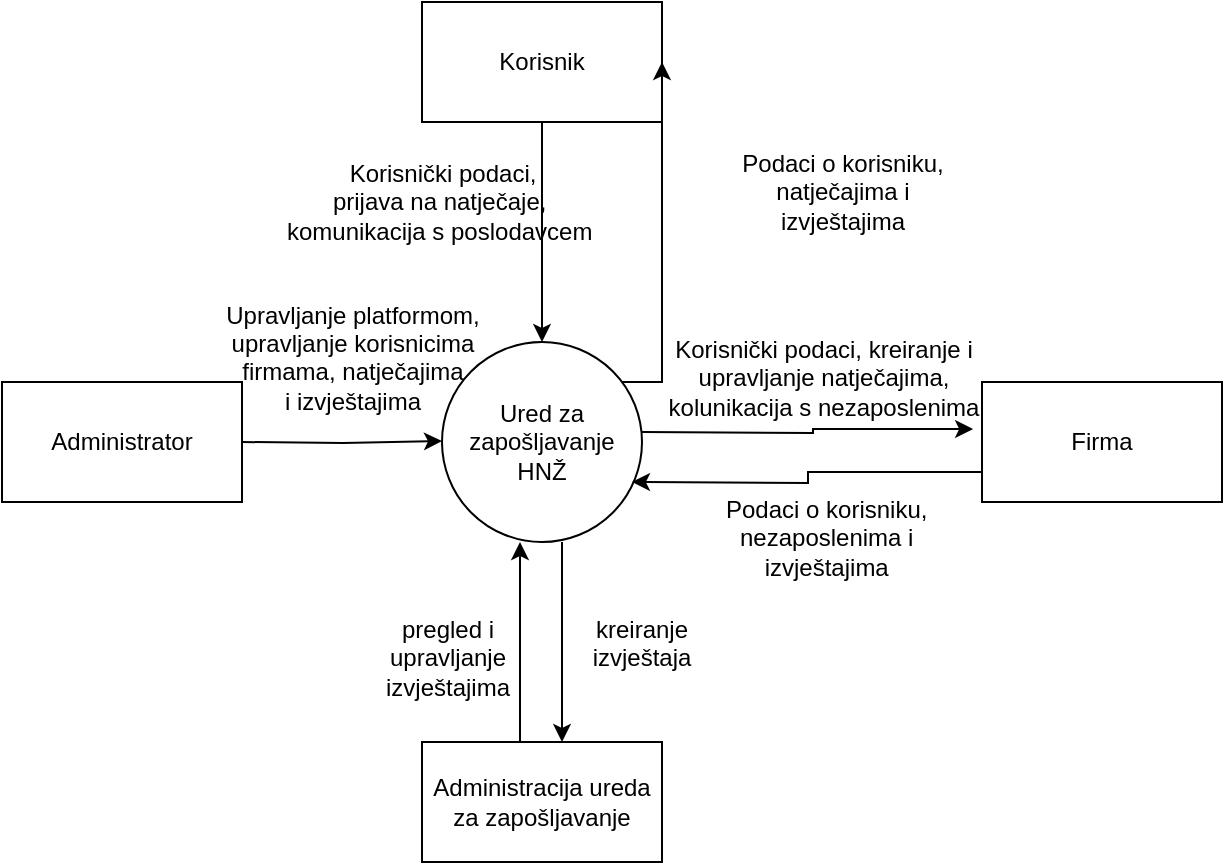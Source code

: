 <mxfile version="24.6.4" type="device">
  <diagram name="Page-1" id="21ORsQWHsIKUVIGTKt5p">
    <mxGraphModel dx="713" dy="985" grid="1" gridSize="10" guides="1" tooltips="1" connect="1" arrows="1" fold="1" page="1" pageScale="1" pageWidth="827" pageHeight="1169" math="0" shadow="0">
      <root>
        <mxCell id="0" />
        <mxCell id="1" parent="0" />
        <mxCell id="0hRfQC4m2FfKHqGu2-95-2" value="Ured za zapošljavanje HNŽ" style="ellipse;whiteSpace=wrap;html=1;aspect=fixed;" parent="1" vertex="1">
          <mxGeometry x="340" y="230" width="100" height="100" as="geometry" />
        </mxCell>
        <mxCell id="0hRfQC4m2FfKHqGu2-95-5" value="" style="edgeStyle=orthogonalEdgeStyle;rounded=0;orthogonalLoop=1;jettySize=auto;html=1;" parent="1" source="0hRfQC4m2FfKHqGu2-95-3" target="0hRfQC4m2FfKHqGu2-95-2" edge="1">
          <mxGeometry relative="1" as="geometry" />
        </mxCell>
        <mxCell id="0hRfQC4m2FfKHqGu2-95-3" value="Korisnik" style="rounded=0;whiteSpace=wrap;html=1;" parent="1" vertex="1">
          <mxGeometry x="330" y="60" width="120" height="60" as="geometry" />
        </mxCell>
        <mxCell id="0hRfQC4m2FfKHqGu2-95-10" value="Korisnički podaci,&lt;br&gt;prijava na natječaje,&amp;nbsp;&lt;div&gt;komunikacija s poslodavcem&amp;nbsp;&lt;/div&gt;" style="text;html=1;align=center;verticalAlign=middle;resizable=0;points=[];autosize=1;strokeColor=none;fillColor=none;" parent="1" vertex="1">
          <mxGeometry x="250" y="130" width="180" height="60" as="geometry" />
        </mxCell>
        <mxCell id="0hRfQC4m2FfKHqGu2-95-13" value="" style="edgeStyle=orthogonalEdgeStyle;rounded=0;orthogonalLoop=1;jettySize=auto;html=1;entryX=1;entryY=0.5;entryDx=0;entryDy=0;" parent="1" target="0hRfQC4m2FfKHqGu2-95-3" edge="1">
          <mxGeometry relative="1" as="geometry">
            <mxPoint x="430" y="250" as="sourcePoint" />
            <mxPoint x="444" y="70" as="targetPoint" />
            <Array as="points">
              <mxPoint x="450" y="250" />
            </Array>
          </mxGeometry>
        </mxCell>
        <mxCell id="0hRfQC4m2FfKHqGu2-95-14" value="Podaci o korisniku,&lt;br&gt;natječajima i &lt;br&gt;izvještajima" style="text;html=1;align=center;verticalAlign=middle;resizable=0;points=[];autosize=1;strokeColor=none;fillColor=none;" parent="1" vertex="1">
          <mxGeometry x="480" y="125" width="120" height="60" as="geometry" />
        </mxCell>
        <mxCell id="0hRfQC4m2FfKHqGu2-95-15" value="Administrator" style="rounded=0;whiteSpace=wrap;html=1;" parent="1" vertex="1">
          <mxGeometry x="120" y="250" width="120" height="60" as="geometry" />
        </mxCell>
        <mxCell id="0hRfQC4m2FfKHqGu2-95-16" value="" style="edgeStyle=orthogonalEdgeStyle;rounded=0;orthogonalLoop=1;jettySize=auto;html=1;" parent="1" edge="1">
          <mxGeometry relative="1" as="geometry">
            <mxPoint x="240" y="280" as="sourcePoint" />
            <mxPoint x="340" y="279.5" as="targetPoint" />
          </mxGeometry>
        </mxCell>
        <mxCell id="0hRfQC4m2FfKHqGu2-95-17" value="Upravljanje platformom,&lt;br&gt;upravljanje korisnicima &lt;br&gt;firmama, natječajima&lt;br&gt;i izvještajima&lt;br&gt;&amp;nbsp;" style="text;html=1;align=center;verticalAlign=middle;resizable=0;points=[];autosize=1;strokeColor=none;fillColor=none;" parent="1" vertex="1">
          <mxGeometry x="220" y="200" width="150" height="90" as="geometry" />
        </mxCell>
        <mxCell id="0hRfQC4m2FfKHqGu2-95-18" value="Administracija ureda za zapošljavanje" style="rounded=0;whiteSpace=wrap;html=1;" parent="1" vertex="1">
          <mxGeometry x="330" y="430" width="120" height="60" as="geometry" />
        </mxCell>
        <mxCell id="0hRfQC4m2FfKHqGu2-95-22" value="" style="edgeStyle=orthogonalEdgeStyle;rounded=0;orthogonalLoop=1;jettySize=auto;html=1;" parent="1" edge="1">
          <mxGeometry relative="1" as="geometry">
            <mxPoint x="400" y="330" as="sourcePoint" />
            <mxPoint x="400" y="430" as="targetPoint" />
          </mxGeometry>
        </mxCell>
        <mxCell id="0hRfQC4m2FfKHqGu2-95-23" value="" style="edgeStyle=orthogonalEdgeStyle;rounded=0;orthogonalLoop=1;jettySize=auto;html=1;" parent="1" edge="1">
          <mxGeometry relative="1" as="geometry">
            <mxPoint x="379" y="430" as="sourcePoint" />
            <mxPoint x="379" y="330" as="targetPoint" />
          </mxGeometry>
        </mxCell>
        <mxCell id="0hRfQC4m2FfKHqGu2-95-24" value="&lt;div style=&quot;text-align: center;&quot;&gt;pregled i upravljanje izvještajima&lt;/div&gt;" style="text;whiteSpace=wrap;html=1;" parent="1" vertex="1">
          <mxGeometry x="310" y="360" width="60" height="40" as="geometry" />
        </mxCell>
        <mxCell id="0hRfQC4m2FfKHqGu2-95-25" value="&lt;div style=&quot;text-align: center;&quot;&gt;kreiranje izvještaja&lt;/div&gt;" style="text;whiteSpace=wrap;html=1;" parent="1" vertex="1">
          <mxGeometry x="409" y="360" width="60" height="40" as="geometry" />
        </mxCell>
        <mxCell id="0hRfQC4m2FfKHqGu2-95-27" value="Firma" style="rounded=0;whiteSpace=wrap;html=1;" parent="1" vertex="1">
          <mxGeometry x="610" y="250" width="120" height="60" as="geometry" />
        </mxCell>
        <mxCell id="0hRfQC4m2FfKHqGu2-95-28" value="" style="edgeStyle=orthogonalEdgeStyle;rounded=0;orthogonalLoop=1;jettySize=auto;html=1;exitX=1;exitY=0.5;exitDx=0;exitDy=0;entryX=-0.037;entryY=0.392;entryDx=0;entryDy=0;entryPerimeter=0;" parent="1" edge="1" target="0hRfQC4m2FfKHqGu2-95-27">
          <mxGeometry relative="1" as="geometry">
            <mxPoint x="440" y="275" as="sourcePoint" />
            <mxPoint x="590" y="275" as="targetPoint" />
          </mxGeometry>
        </mxCell>
        <mxCell id="0hRfQC4m2FfKHqGu2-95-29" value="&lt;div style=&quot;text-align: center;&quot;&gt;Korisnički podaci, kreiranje i upravljanje natječajima, kolunikacija s nezaposlenima&lt;/div&gt;" style="text;whiteSpace=wrap;html=1;" parent="1" vertex="1">
          <mxGeometry x="450" y="220" width="160" height="20" as="geometry" />
        </mxCell>
        <mxCell id="0hRfQC4m2FfKHqGu2-95-32" value="" style="edgeStyle=orthogonalEdgeStyle;rounded=0;orthogonalLoop=1;jettySize=auto;html=1;exitX=0;exitY=0.75;exitDx=0;exitDy=0;" parent="1" edge="1" source="0hRfQC4m2FfKHqGu2-95-27">
          <mxGeometry relative="1" as="geometry">
            <mxPoint x="590" y="300" as="sourcePoint" />
            <mxPoint x="435" y="300" as="targetPoint" />
          </mxGeometry>
        </mxCell>
        <mxCell id="0hRfQC4m2FfKHqGu2-95-33" value="&lt;div style=&quot;text-align: center;&quot;&gt;&lt;span style=&quot;text-wrap: nowrap;&quot;&gt;Podaci o korisniku,&lt;/span&gt;&lt;br style=&quot;text-wrap: nowrap;&quot;&gt;&lt;span style=&quot;text-wrap: nowrap;&quot;&gt;nezaposlenima i&lt;/span&gt;&lt;br style=&quot;text-wrap: nowrap;&quot;&gt;&lt;span style=&quot;text-wrap: nowrap;&quot;&gt;izvještajima&lt;/span&gt;&lt;br&gt;&lt;/div&gt;" style="text;whiteSpace=wrap;html=1;" parent="1" vertex="1">
          <mxGeometry x="480" y="300" width="100" height="20" as="geometry" />
        </mxCell>
      </root>
    </mxGraphModel>
  </diagram>
</mxfile>
